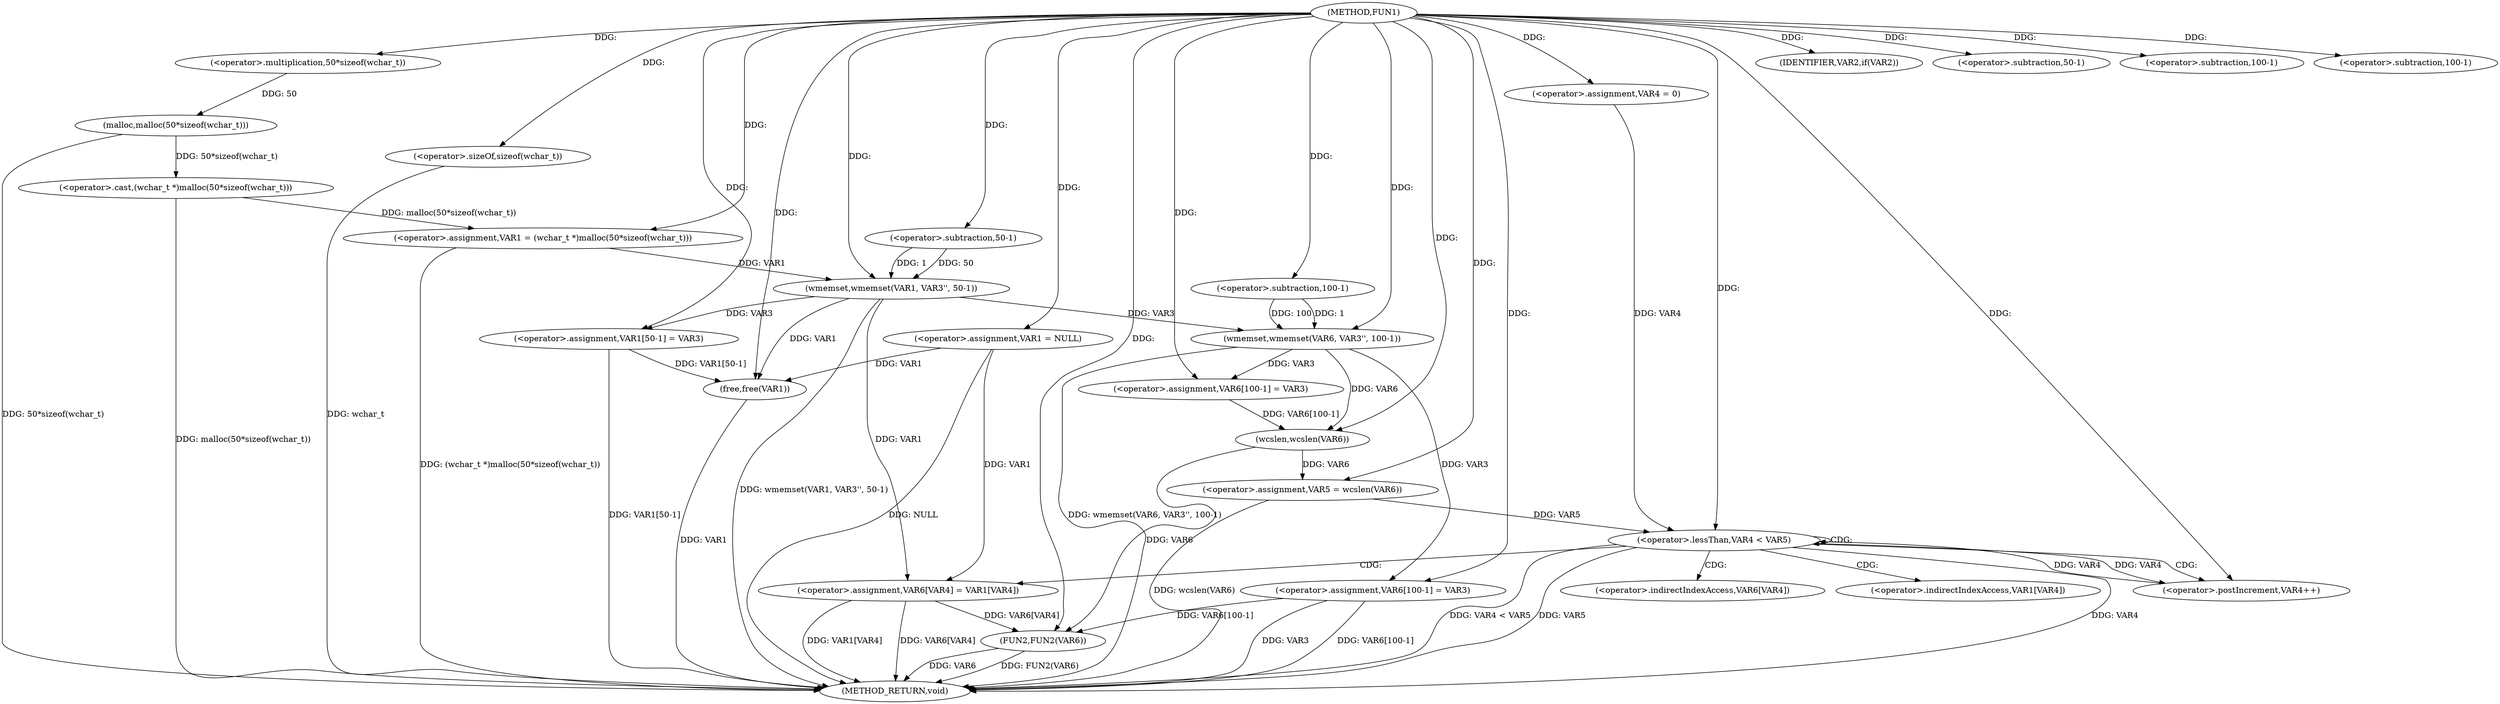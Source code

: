 digraph FUN1 {  
"1000100" [label = "(METHOD,FUN1)" ]
"1000180" [label = "(METHOD_RETURN,void)" ]
"1000103" [label = "(<operator>.assignment,VAR1 = NULL)" ]
"1000107" [label = "(IDENTIFIER,VAR2,if(VAR2))" ]
"1000109" [label = "(<operator>.assignment,VAR1 = (wchar_t *)malloc(50*sizeof(wchar_t)))" ]
"1000111" [label = "(<operator>.cast,(wchar_t *)malloc(50*sizeof(wchar_t)))" ]
"1000113" [label = "(malloc,malloc(50*sizeof(wchar_t)))" ]
"1000114" [label = "(<operator>.multiplication,50*sizeof(wchar_t))" ]
"1000116" [label = "(<operator>.sizeOf,sizeof(wchar_t))" ]
"1000118" [label = "(wmemset,wmemset(VAR1, VAR3'', 50-1))" ]
"1000121" [label = "(<operator>.subtraction,50-1)" ]
"1000124" [label = "(<operator>.assignment,VAR1[50-1] = VAR3)" ]
"1000127" [label = "(<operator>.subtraction,50-1)" ]
"1000135" [label = "(wmemset,wmemset(VAR6, VAR3'', 100-1))" ]
"1000138" [label = "(<operator>.subtraction,100-1)" ]
"1000141" [label = "(<operator>.assignment,VAR6[100-1] = VAR3)" ]
"1000144" [label = "(<operator>.subtraction,100-1)" ]
"1000148" [label = "(<operator>.assignment,VAR5 = wcslen(VAR6))" ]
"1000150" [label = "(wcslen,wcslen(VAR6))" ]
"1000153" [label = "(<operator>.assignment,VAR4 = 0)" ]
"1000156" [label = "(<operator>.lessThan,VAR4 < VAR5)" ]
"1000159" [label = "(<operator>.postIncrement,VAR4++)" ]
"1000162" [label = "(<operator>.assignment,VAR6[VAR4] = VAR1[VAR4])" ]
"1000169" [label = "(<operator>.assignment,VAR6[100-1] = VAR3)" ]
"1000172" [label = "(<operator>.subtraction,100-1)" ]
"1000176" [label = "(FUN2,FUN2(VAR6))" ]
"1000178" [label = "(free,free(VAR1))" ]
"1000163" [label = "(<operator>.indirectIndexAccess,VAR6[VAR4])" ]
"1000166" [label = "(<operator>.indirectIndexAccess,VAR1[VAR4])" ]
  "1000124" -> "1000180"  [ label = "DDG: VAR1[50-1]"] 
  "1000156" -> "1000180"  [ label = "DDG: VAR4"] 
  "1000178" -> "1000180"  [ label = "DDG: VAR1"] 
  "1000103" -> "1000180"  [ label = "DDG: NULL"] 
  "1000113" -> "1000180"  [ label = "DDG: 50*sizeof(wchar_t)"] 
  "1000162" -> "1000180"  [ label = "DDG: VAR1[VAR4]"] 
  "1000118" -> "1000180"  [ label = "DDG: wmemset(VAR1, VAR3'', 50-1)"] 
  "1000156" -> "1000180"  [ label = "DDG: VAR4 < VAR5"] 
  "1000116" -> "1000180"  [ label = "DDG: wchar_t"] 
  "1000156" -> "1000180"  [ label = "DDG: VAR5"] 
  "1000176" -> "1000180"  [ label = "DDG: FUN2(VAR6)"] 
  "1000135" -> "1000180"  [ label = "DDG: wmemset(VAR6, VAR3'', 100-1)"] 
  "1000111" -> "1000180"  [ label = "DDG: malloc(50*sizeof(wchar_t))"] 
  "1000176" -> "1000180"  [ label = "DDG: VAR6"] 
  "1000169" -> "1000180"  [ label = "DDG: VAR6[100-1]"] 
  "1000148" -> "1000180"  [ label = "DDG: wcslen(VAR6)"] 
  "1000162" -> "1000180"  [ label = "DDG: VAR6[VAR4]"] 
  "1000109" -> "1000180"  [ label = "DDG: (wchar_t *)malloc(50*sizeof(wchar_t))"] 
  "1000169" -> "1000180"  [ label = "DDG: VAR3"] 
  "1000100" -> "1000103"  [ label = "DDG: "] 
  "1000100" -> "1000107"  [ label = "DDG: "] 
  "1000111" -> "1000109"  [ label = "DDG: malloc(50*sizeof(wchar_t))"] 
  "1000100" -> "1000109"  [ label = "DDG: "] 
  "1000113" -> "1000111"  [ label = "DDG: 50*sizeof(wchar_t)"] 
  "1000114" -> "1000113"  [ label = "DDG: 50"] 
  "1000100" -> "1000114"  [ label = "DDG: "] 
  "1000100" -> "1000116"  [ label = "DDG: "] 
  "1000109" -> "1000118"  [ label = "DDG: VAR1"] 
  "1000100" -> "1000118"  [ label = "DDG: "] 
  "1000121" -> "1000118"  [ label = "DDG: 50"] 
  "1000121" -> "1000118"  [ label = "DDG: 1"] 
  "1000100" -> "1000121"  [ label = "DDG: "] 
  "1000118" -> "1000124"  [ label = "DDG: VAR3"] 
  "1000100" -> "1000124"  [ label = "DDG: "] 
  "1000100" -> "1000127"  [ label = "DDG: "] 
  "1000100" -> "1000135"  [ label = "DDG: "] 
  "1000118" -> "1000135"  [ label = "DDG: VAR3"] 
  "1000138" -> "1000135"  [ label = "DDG: 100"] 
  "1000138" -> "1000135"  [ label = "DDG: 1"] 
  "1000100" -> "1000138"  [ label = "DDG: "] 
  "1000135" -> "1000141"  [ label = "DDG: VAR3"] 
  "1000100" -> "1000141"  [ label = "DDG: "] 
  "1000100" -> "1000144"  [ label = "DDG: "] 
  "1000150" -> "1000148"  [ label = "DDG: VAR6"] 
  "1000100" -> "1000148"  [ label = "DDG: "] 
  "1000141" -> "1000150"  [ label = "DDG: VAR6[100-1]"] 
  "1000135" -> "1000150"  [ label = "DDG: VAR6"] 
  "1000100" -> "1000150"  [ label = "DDG: "] 
  "1000100" -> "1000153"  [ label = "DDG: "] 
  "1000159" -> "1000156"  [ label = "DDG: VAR4"] 
  "1000153" -> "1000156"  [ label = "DDG: VAR4"] 
  "1000100" -> "1000156"  [ label = "DDG: "] 
  "1000148" -> "1000156"  [ label = "DDG: VAR5"] 
  "1000156" -> "1000159"  [ label = "DDG: VAR4"] 
  "1000100" -> "1000159"  [ label = "DDG: "] 
  "1000103" -> "1000162"  [ label = "DDG: VAR1"] 
  "1000118" -> "1000162"  [ label = "DDG: VAR1"] 
  "1000100" -> "1000169"  [ label = "DDG: "] 
  "1000135" -> "1000169"  [ label = "DDG: VAR3"] 
  "1000100" -> "1000172"  [ label = "DDG: "] 
  "1000150" -> "1000176"  [ label = "DDG: VAR6"] 
  "1000169" -> "1000176"  [ label = "DDG: VAR6[100-1]"] 
  "1000162" -> "1000176"  [ label = "DDG: VAR6[VAR4]"] 
  "1000100" -> "1000176"  [ label = "DDG: "] 
  "1000124" -> "1000178"  [ label = "DDG: VAR1[50-1]"] 
  "1000103" -> "1000178"  [ label = "DDG: VAR1"] 
  "1000118" -> "1000178"  [ label = "DDG: VAR1"] 
  "1000100" -> "1000178"  [ label = "DDG: "] 
  "1000156" -> "1000163"  [ label = "CDG: "] 
  "1000156" -> "1000159"  [ label = "CDG: "] 
  "1000156" -> "1000156"  [ label = "CDG: "] 
  "1000156" -> "1000166"  [ label = "CDG: "] 
  "1000156" -> "1000162"  [ label = "CDG: "] 
}
